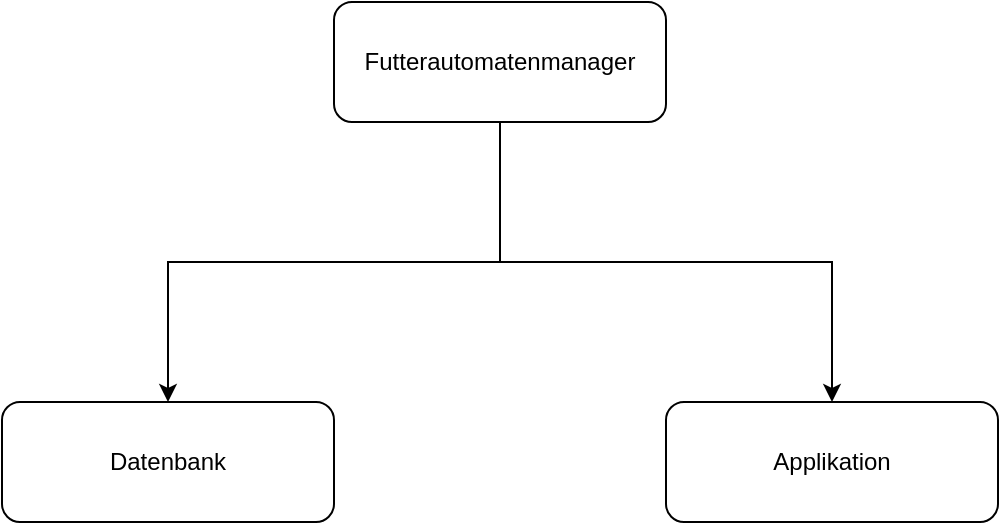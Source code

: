 <mxfile version="24.6.4" type="device">
  <diagram name="Seite-1" id="G5NYXsr_mH4KdMRuljn1">
    <mxGraphModel dx="2074" dy="1106" grid="1" gridSize="10" guides="1" tooltips="1" connect="1" arrows="1" fold="1" page="1" pageScale="1" pageWidth="827" pageHeight="1169" math="0" shadow="0">
      <root>
        <mxCell id="0" />
        <mxCell id="1" parent="0" />
        <mxCell id="9MBxLPpkyZDxNFIZBmzM-4" style="edgeStyle=orthogonalEdgeStyle;rounded=0;orthogonalLoop=1;jettySize=auto;html=1;" edge="1" parent="1" source="9MBxLPpkyZDxNFIZBmzM-1" target="9MBxLPpkyZDxNFIZBmzM-2">
          <mxGeometry relative="1" as="geometry" />
        </mxCell>
        <mxCell id="9MBxLPpkyZDxNFIZBmzM-5" style="edgeStyle=orthogonalEdgeStyle;rounded=0;orthogonalLoop=1;jettySize=auto;html=1;" edge="1" parent="1" source="9MBxLPpkyZDxNFIZBmzM-1" target="9MBxLPpkyZDxNFIZBmzM-3">
          <mxGeometry relative="1" as="geometry" />
        </mxCell>
        <mxCell id="9MBxLPpkyZDxNFIZBmzM-1" value="Futterautomatenmanager" style="rounded=1;whiteSpace=wrap;html=1;" vertex="1" parent="1">
          <mxGeometry x="331" y="190" width="166" height="60" as="geometry" />
        </mxCell>
        <mxCell id="9MBxLPpkyZDxNFIZBmzM-2" value="Datenbank" style="rounded=1;whiteSpace=wrap;html=1;" vertex="1" parent="1">
          <mxGeometry x="165" y="390" width="166" height="60" as="geometry" />
        </mxCell>
        <mxCell id="9MBxLPpkyZDxNFIZBmzM-3" value="Applikation" style="rounded=1;whiteSpace=wrap;html=1;" vertex="1" parent="1">
          <mxGeometry x="497" y="390" width="166" height="60" as="geometry" />
        </mxCell>
      </root>
    </mxGraphModel>
  </diagram>
</mxfile>
